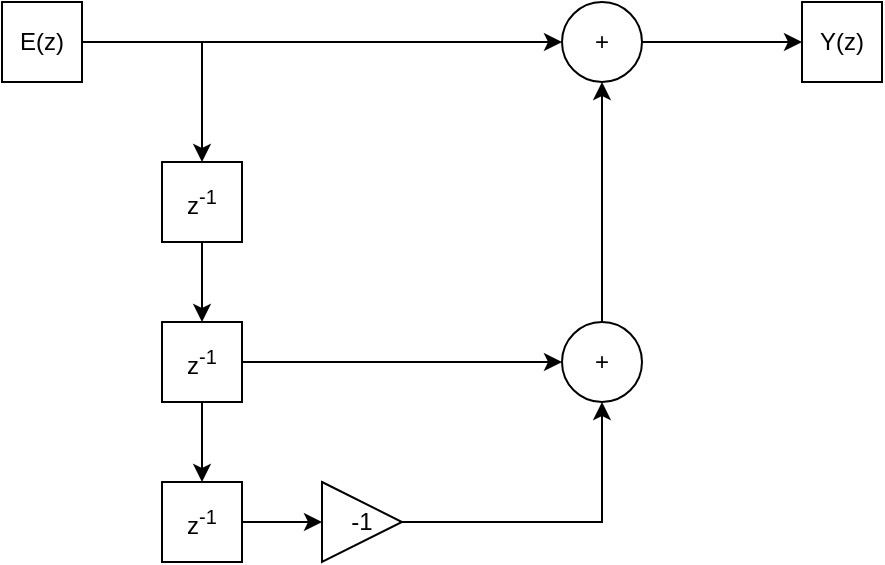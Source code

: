 <mxfile version="24.5.1" type="device">
  <diagram name="Seite-1" id="ukx7TvZHKqB71X8-mtNr">
    <mxGraphModel dx="1098" dy="820" grid="1" gridSize="10" guides="1" tooltips="1" connect="1" arrows="1" fold="1" page="1" pageScale="1" pageWidth="827" pageHeight="1169" math="0" shadow="0">
      <root>
        <mxCell id="0" />
        <mxCell id="1" parent="0" />
        <mxCell id="C3X2RMQ1e71N4OfQ5uc0-11" value="" style="edgeStyle=orthogonalEdgeStyle;rounded=0;orthogonalLoop=1;jettySize=auto;html=1;" edge="1" parent="1" source="C3X2RMQ1e71N4OfQ5uc0-1" target="C3X2RMQ1e71N4OfQ5uc0-10">
          <mxGeometry relative="1" as="geometry" />
        </mxCell>
        <mxCell id="C3X2RMQ1e71N4OfQ5uc0-36" style="edgeStyle=orthogonalEdgeStyle;rounded=0;orthogonalLoop=1;jettySize=auto;html=1;exitX=1;exitY=0.5;exitDx=0;exitDy=0;entryX=0.5;entryY=0;entryDx=0;entryDy=0;" edge="1" parent="1" source="C3X2RMQ1e71N4OfQ5uc0-1" target="C3X2RMQ1e71N4OfQ5uc0-32">
          <mxGeometry relative="1" as="geometry" />
        </mxCell>
        <mxCell id="C3X2RMQ1e71N4OfQ5uc0-1" value="E(z)" style="whiteSpace=wrap;html=1;aspect=fixed;" vertex="1" parent="1">
          <mxGeometry x="80" y="320" width="40" height="40" as="geometry" />
        </mxCell>
        <mxCell id="C3X2RMQ1e71N4OfQ5uc0-2" value="Y(z)" style="whiteSpace=wrap;html=1;aspect=fixed;" vertex="1" parent="1">
          <mxGeometry x="480" y="320" width="40" height="40" as="geometry" />
        </mxCell>
        <mxCell id="C3X2RMQ1e71N4OfQ5uc0-12" style="edgeStyle=orthogonalEdgeStyle;rounded=0;orthogonalLoop=1;jettySize=auto;html=1;exitX=1;exitY=0.5;exitDx=0;exitDy=0;entryX=0;entryY=0.5;entryDx=0;entryDy=0;" edge="1" parent="1" source="C3X2RMQ1e71N4OfQ5uc0-10" target="C3X2RMQ1e71N4OfQ5uc0-2">
          <mxGeometry relative="1" as="geometry" />
        </mxCell>
        <mxCell id="C3X2RMQ1e71N4OfQ5uc0-10" value="+" style="ellipse;whiteSpace=wrap;html=1;aspect=fixed;" vertex="1" parent="1">
          <mxGeometry x="360" y="320" width="40" height="40" as="geometry" />
        </mxCell>
        <mxCell id="C3X2RMQ1e71N4OfQ5uc0-27" value="" style="edgeStyle=orthogonalEdgeStyle;rounded=0;orthogonalLoop=1;jettySize=auto;html=1;entryX=0.5;entryY=1;entryDx=0;entryDy=0;" edge="1" parent="1" source="C3X2RMQ1e71N4OfQ5uc0-15" target="C3X2RMQ1e71N4OfQ5uc0-10">
          <mxGeometry relative="1" as="geometry">
            <mxPoint x="300" y="440" as="targetPoint" />
          </mxGeometry>
        </mxCell>
        <mxCell id="C3X2RMQ1e71N4OfQ5uc0-15" value="+" style="ellipse;whiteSpace=wrap;html=1;aspect=fixed;" vertex="1" parent="1">
          <mxGeometry x="360" y="480" width="40" height="40" as="geometry" />
        </mxCell>
        <mxCell id="C3X2RMQ1e71N4OfQ5uc0-39" style="edgeStyle=orthogonalEdgeStyle;rounded=0;orthogonalLoop=1;jettySize=auto;html=1;exitX=1;exitY=0.5;exitDx=0;exitDy=0;entryX=0.5;entryY=1;entryDx=0;entryDy=0;" edge="1" parent="1" source="C3X2RMQ1e71N4OfQ5uc0-19" target="C3X2RMQ1e71N4OfQ5uc0-15">
          <mxGeometry relative="1" as="geometry" />
        </mxCell>
        <mxCell id="C3X2RMQ1e71N4OfQ5uc0-19" value="-1" style="triangle;whiteSpace=wrap;html=1;direction=east;" vertex="1" parent="1">
          <mxGeometry x="240" y="560" width="40" height="40" as="geometry" />
        </mxCell>
        <mxCell id="C3X2RMQ1e71N4OfQ5uc0-31" style="edgeStyle=orthogonalEdgeStyle;rounded=0;orthogonalLoop=1;jettySize=auto;html=1;exitX=0.5;exitY=1;exitDx=0;exitDy=0;entryX=0.5;entryY=0;entryDx=0;entryDy=0;" edge="1" parent="1" source="C3X2RMQ1e71N4OfQ5uc0-32" target="C3X2RMQ1e71N4OfQ5uc0-34">
          <mxGeometry relative="1" as="geometry" />
        </mxCell>
        <mxCell id="C3X2RMQ1e71N4OfQ5uc0-32" value="z&lt;sup&gt;-1&lt;/sup&gt;" style="whiteSpace=wrap;html=1;aspect=fixed;" vertex="1" parent="1">
          <mxGeometry x="160" y="400" width="40" height="40" as="geometry" />
        </mxCell>
        <mxCell id="C3X2RMQ1e71N4OfQ5uc0-33" value="" style="edgeStyle=orthogonalEdgeStyle;rounded=0;orthogonalLoop=1;jettySize=auto;html=1;" edge="1" parent="1" source="C3X2RMQ1e71N4OfQ5uc0-34" target="C3X2RMQ1e71N4OfQ5uc0-35">
          <mxGeometry relative="1" as="geometry" />
        </mxCell>
        <mxCell id="C3X2RMQ1e71N4OfQ5uc0-41" style="edgeStyle=orthogonalEdgeStyle;rounded=0;orthogonalLoop=1;jettySize=auto;html=1;exitX=1;exitY=0.5;exitDx=0;exitDy=0;" edge="1" parent="1" source="C3X2RMQ1e71N4OfQ5uc0-34" target="C3X2RMQ1e71N4OfQ5uc0-15">
          <mxGeometry relative="1" as="geometry" />
        </mxCell>
        <mxCell id="C3X2RMQ1e71N4OfQ5uc0-34" value="z&lt;sup&gt;-1&lt;/sup&gt;" style="whiteSpace=wrap;html=1;aspect=fixed;" vertex="1" parent="1">
          <mxGeometry x="160" y="480" width="40" height="40" as="geometry" />
        </mxCell>
        <mxCell id="C3X2RMQ1e71N4OfQ5uc0-38" value="" style="edgeStyle=orthogonalEdgeStyle;rounded=0;orthogonalLoop=1;jettySize=auto;html=1;" edge="1" parent="1" source="C3X2RMQ1e71N4OfQ5uc0-35" target="C3X2RMQ1e71N4OfQ5uc0-19">
          <mxGeometry relative="1" as="geometry" />
        </mxCell>
        <mxCell id="C3X2RMQ1e71N4OfQ5uc0-35" value="z&lt;sup&gt;-1&lt;/sup&gt;" style="whiteSpace=wrap;html=1;aspect=fixed;" vertex="1" parent="1">
          <mxGeometry x="160" y="560" width="40" height="40" as="geometry" />
        </mxCell>
      </root>
    </mxGraphModel>
  </diagram>
</mxfile>
